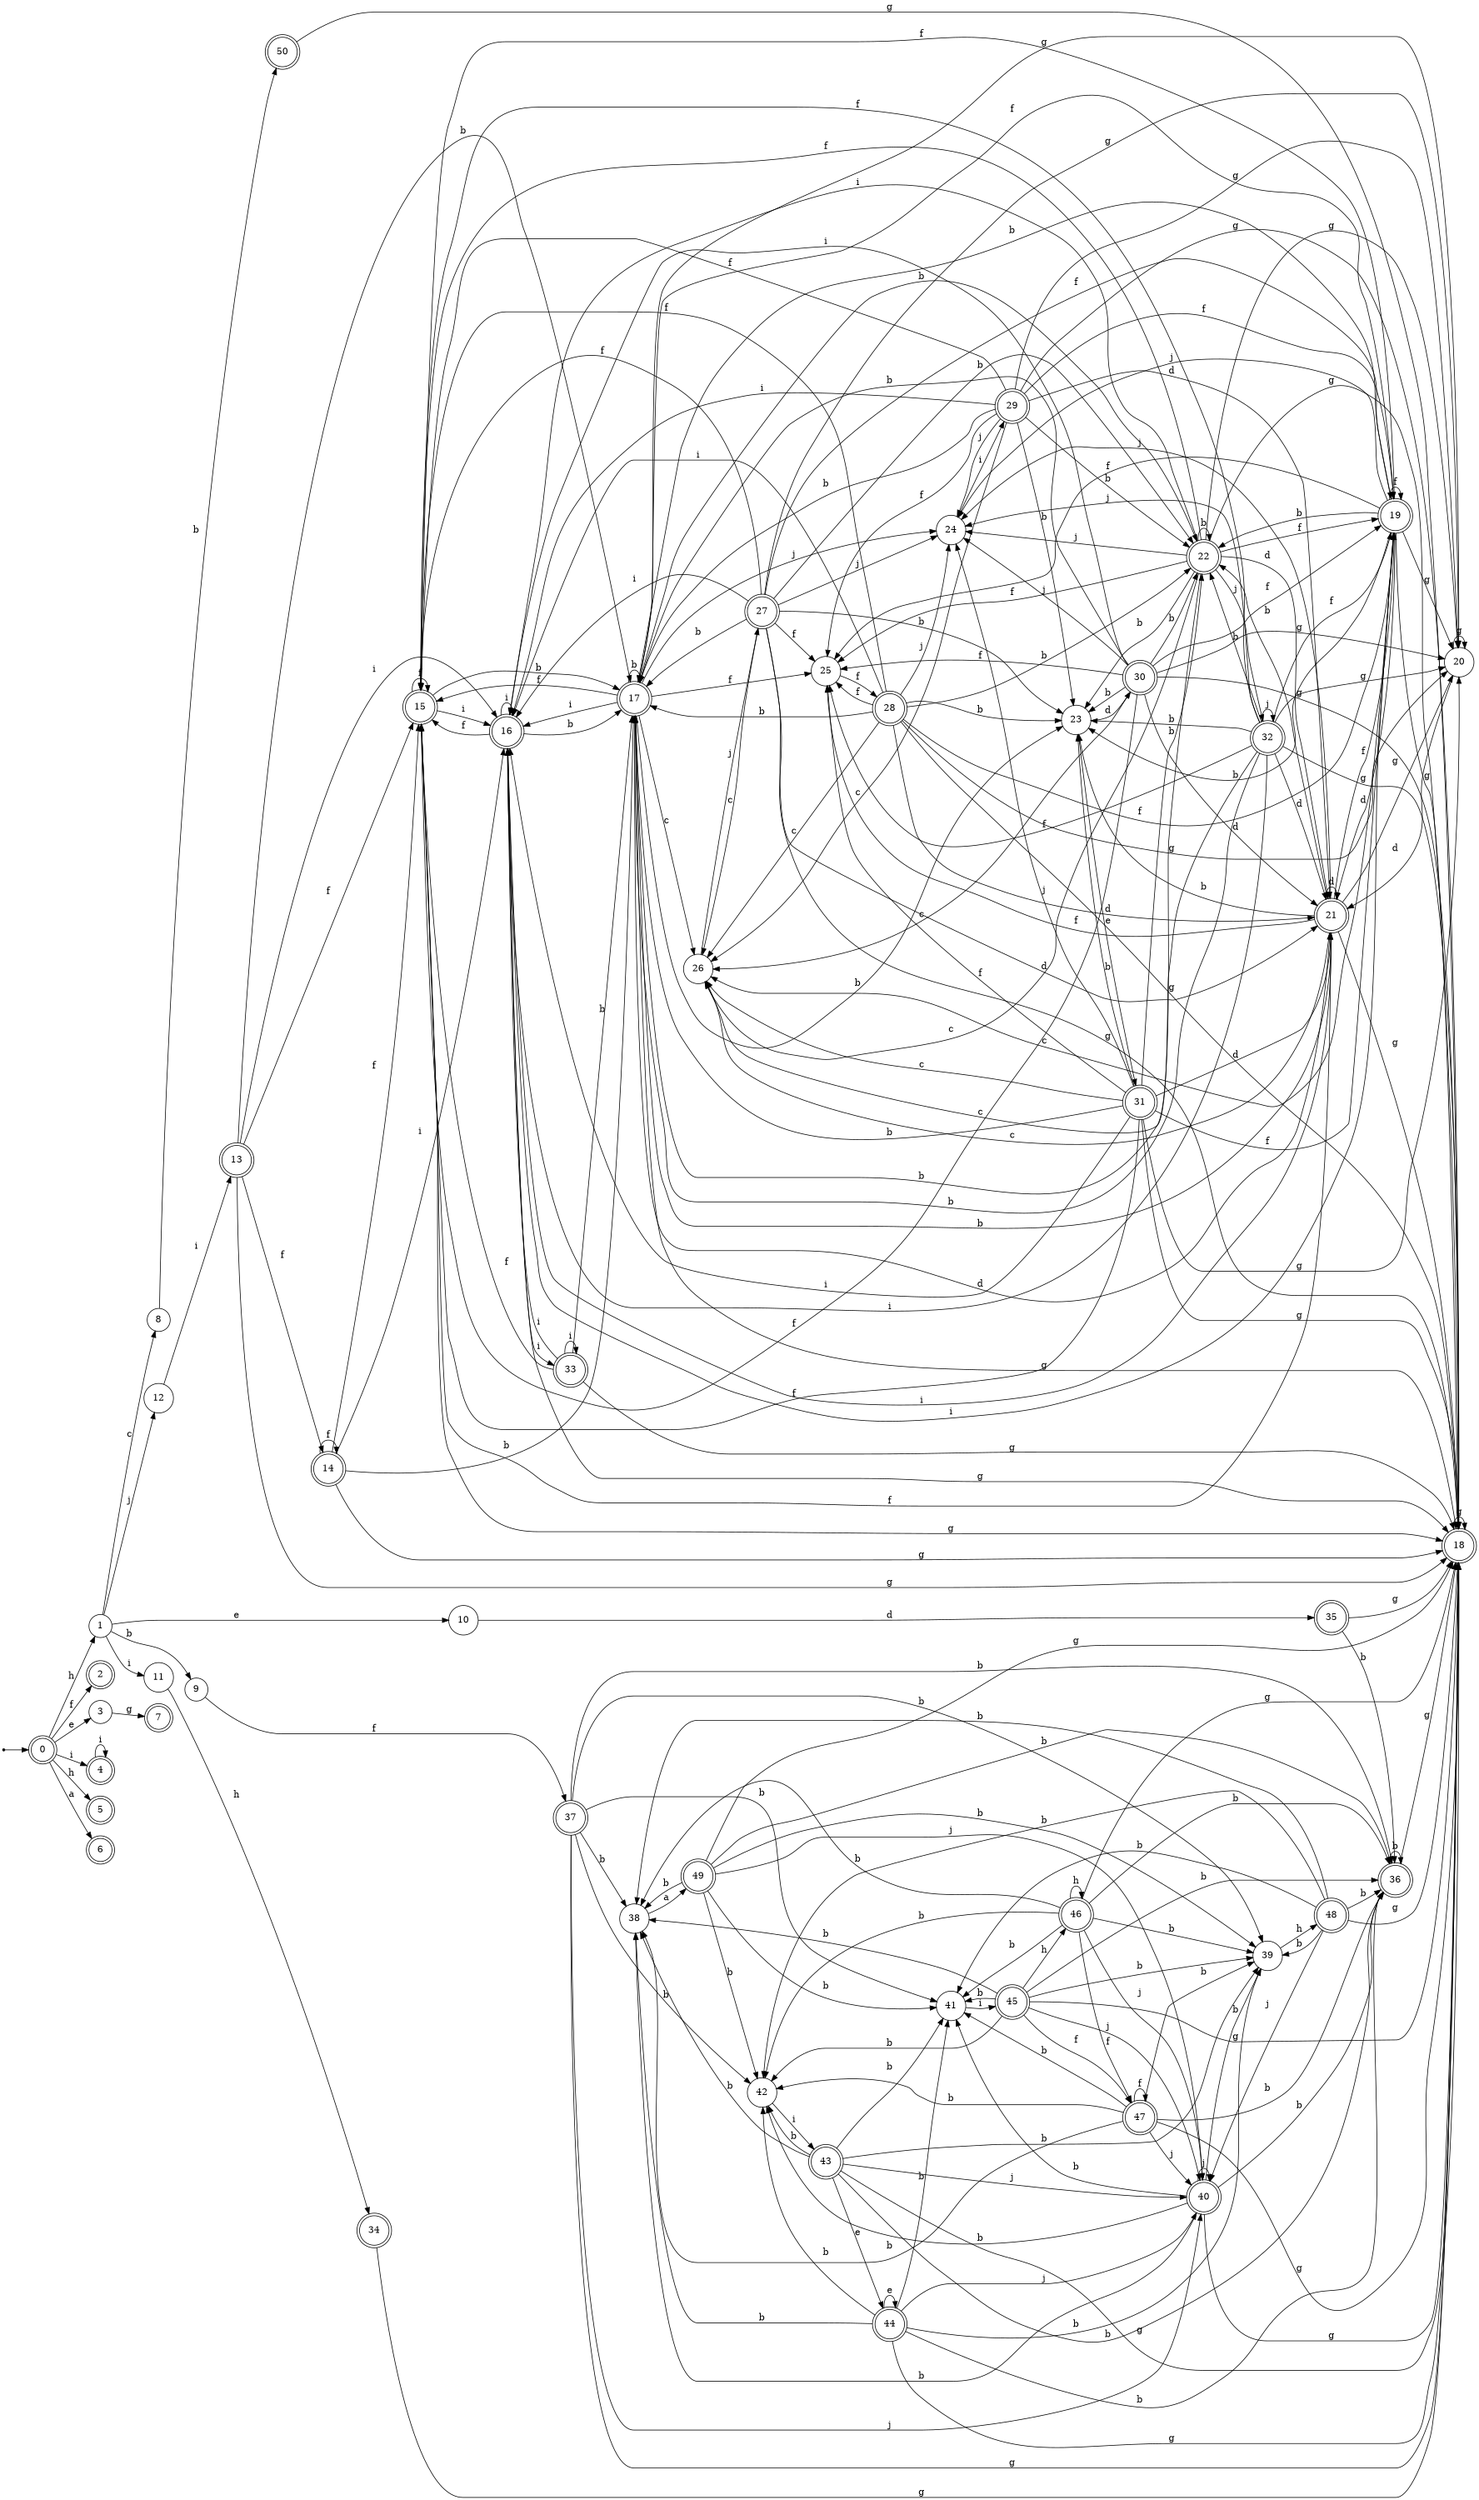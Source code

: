 digraph finite_state_machine {
rankdir=LR;
size="20,20";
node [shape = point]; "dummy0"
node [shape = doublecircle]; "0";"dummy0" -> "0";
node [shape = circle]; "1";
node [shape = doublecircle]; "2";node [shape = circle]; "3";
node [shape = doublecircle]; "4";node [shape = doublecircle]; "5";node [shape = doublecircle]; "6";node [shape = doublecircle]; "7";node [shape = circle]; "8";
node [shape = circle]; "9";
node [shape = circle]; "10";
node [shape = circle]; "11";
node [shape = circle]; "12";
node [shape = doublecircle]; "13";node [shape = doublecircle]; "14";node [shape = doublecircle]; "15";node [shape = doublecircle]; "16";node [shape = doublecircle]; "17";node [shape = doublecircle]; "18";node [shape = doublecircle]; "19";node [shape = circle]; "20";
node [shape = doublecircle]; "21";node [shape = doublecircle]; "22";node [shape = circle]; "23";
node [shape = circle]; "24";
node [shape = circle]; "25";
node [shape = circle]; "26";
node [shape = doublecircle]; "27";node [shape = doublecircle]; "28";node [shape = doublecircle]; "29";node [shape = doublecircle]; "30";node [shape = doublecircle]; "31";node [shape = doublecircle]; "32";node [shape = doublecircle]; "33";node [shape = doublecircle]; "34";node [shape = doublecircle]; "35";node [shape = doublecircle]; "36";node [shape = doublecircle]; "37";node [shape = circle]; "38";
node [shape = circle]; "39";
node [shape = doublecircle]; "40";node [shape = circle]; "41";
node [shape = circle]; "42";
node [shape = doublecircle]; "43";node [shape = doublecircle]; "44";node [shape = doublecircle]; "45";node [shape = doublecircle]; "46";node [shape = doublecircle]; "47";node [shape = doublecircle]; "48";node [shape = doublecircle]; "49";node [shape = doublecircle]; "50";"0" -> "1" [label = "h"];
 "0" -> "5" [label = "h"];
 "0" -> "2" [label = "f"];
 "0" -> "3" [label = "e"];
 "0" -> "4" [label = "i"];
 "0" -> "6" [label = "a"];
 "4" -> "4" [label = "i"];
 "3" -> "7" [label = "g"];
 "1" -> "8" [label = "c"];
 "1" -> "9" [label = "b"];
 "1" -> "10" [label = "e"];
 "1" -> "11" [label = "i"];
 "1" -> "12" [label = "j"];
 "12" -> "13" [label = "i"];
 "13" -> "14" [label = "f"];
 "13" -> "15" [label = "f"];
 "13" -> "16" [label = "i"];
 "13" -> "17" [label = "b"];
 "13" -> "18" [label = "g"];
 "18" -> "18" [label = "g"];
 "17" -> "17" [label = "b"];
 "17" -> "22" [label = "b"];
 "17" -> "23" [label = "b"];
 "17" -> "25" [label = "f"];
 "17" -> "19" [label = "f"];
 "17" -> "15" [label = "f"];
 "17" -> "18" [label = "g"];
 "17" -> "20" [label = "g"];
 "17" -> "21" [label = "d"];
 "17" -> "24" [label = "j"];
 "17" -> "26" [label = "c"];
 "17" -> "16" [label = "i"];
 "26" -> "27" [label = "j"];
 "27" -> "26" [label = "c"];
 "27" -> "25" [label = "f"];
 "27" -> "19" [label = "f"];
 "27" -> "15" [label = "f"];
 "27" -> "18" [label = "g"];
 "27" -> "20" [label = "g"];
 "27" -> "21" [label = "d"];
 "27" -> "17" [label = "b"];
 "27" -> "22" [label = "b"];
 "27" -> "23" [label = "b"];
 "27" -> "24" [label = "j"];
 "27" -> "16" [label = "i"];
 "25" -> "28" [label = "f"];
 "28" -> "25" [label = "f"];
 "28" -> "19" [label = "f"];
 "28" -> "15" [label = "f"];
 "28" -> "18" [label = "g"];
 "28" -> "20" [label = "g"];
 "28" -> "21" [label = "d"];
 "28" -> "17" [label = "b"];
 "28" -> "22" [label = "b"];
 "28" -> "23" [label = "b"];
 "28" -> "24" [label = "j"];
 "28" -> "26" [label = "c"];
 "28" -> "16" [label = "i"];
 "24" -> "29" [label = "i"];
 "29" -> "24" [label = "j"];
 "29" -> "25" [label = "f"];
 "29" -> "19" [label = "f"];
 "29" -> "15" [label = "f"];
 "29" -> "18" [label = "g"];
 "29" -> "20" [label = "g"];
 "29" -> "21" [label = "d"];
 "29" -> "17" [label = "b"];
 "29" -> "22" [label = "b"];
 "29" -> "23" [label = "b"];
 "29" -> "26" [label = "c"];
 "29" -> "16" [label = "i"];
 "23" -> "30" [label = "d"];
 "23" -> "31" [label = "e"];
 "31" -> "17" [label = "b"];
 "31" -> "22" [label = "b"];
 "31" -> "23" [label = "b"];
 "31" -> "25" [label = "f"];
 "31" -> "19" [label = "f"];
 "31" -> "15" [label = "f"];
 "31" -> "18" [label = "g"];
 "31" -> "20" [label = "g"];
 "31" -> "21" [label = "d"];
 "31" -> "24" [label = "j"];
 "31" -> "26" [label = "c"];
 "31" -> "16" [label = "i"];
 "30" -> "17" [label = "b"];
 "30" -> "22" [label = "b"];
 "30" -> "23" [label = "b"];
 "30" -> "25" [label = "f"];
 "30" -> "19" [label = "f"];
 "30" -> "15" [label = "f"];
 "30" -> "18" [label = "g"];
 "30" -> "20" [label = "g"];
 "30" -> "21" [label = "d"];
 "30" -> "24" [label = "j"];
 "30" -> "26" [label = "c"];
 "30" -> "16" [label = "i"];
 "22" -> "17" [label = "b"];
 "22" -> "22" [label = "b"];
 "22" -> "23" [label = "b"];
 "22" -> "32" [label = "j"];
 "22" -> "24" [label = "j"];
 "22" -> "25" [label = "f"];
 "22" -> "19" [label = "f"];
 "22" -> "15" [label = "f"];
 "22" -> "18" [label = "g"];
 "22" -> "20" [label = "g"];
 "22" -> "21" [label = "d"];
 "22" -> "26" [label = "c"];
 "22" -> "16" [label = "i"];
 "32" -> "32" [label = "j"];
 "32" -> "24" [label = "j"];
 "32" -> "17" [label = "b"];
 "32" -> "22" [label = "b"];
 "32" -> "23" [label = "b"];
 "32" -> "25" [label = "f"];
 "32" -> "19" [label = "f"];
 "32" -> "15" [label = "f"];
 "32" -> "18" [label = "g"];
 "32" -> "20" [label = "g"];
 "32" -> "21" [label = "d"];
 "32" -> "26" [label = "c"];
 "32" -> "16" [label = "i"];
 "21" -> "21" [label = "d"];
 "21" -> "18" [label = "g"];
 "21" -> "20" [label = "g"];
 "21" -> "25" [label = "f"];
 "21" -> "19" [label = "f"];
 "21" -> "15" [label = "f"];
 "21" -> "17" [label = "b"];
 "21" -> "22" [label = "b"];
 "21" -> "23" [label = "b"];
 "21" -> "24" [label = "j"];
 "21" -> "26" [label = "c"];
 "21" -> "16" [label = "i"];
 "20" -> "20" [label = "g"];
 "20" -> "21" [label = "d"];
 "19" -> "25" [label = "f"];
 "19" -> "19" [label = "f"];
 "19" -> "15" [label = "f"];
 "19" -> "18" [label = "g"];
 "19" -> "20" [label = "g"];
 "19" -> "21" [label = "d"];
 "19" -> "17" [label = "b"];
 "19" -> "22" [label = "b"];
 "19" -> "23" [label = "b"];
 "19" -> "24" [label = "j"];
 "19" -> "26" [label = "c"];
 "19" -> "16" [label = "i"];
 "16" -> "16" [label = "i"];
 "16" -> "33" [label = "i"];
 "16" -> "15" [label = "f"];
 "16" -> "17" [label = "b"];
 "16" -> "18" [label = "g"];
 "33" -> "16" [label = "i"];
 "33" -> "33" [label = "i"];
 "33" -> "15" [label = "f"];
 "33" -> "17" [label = "b"];
 "33" -> "18" [label = "g"];
 "15" -> "15" [label = "f"];
 "15" -> "16" [label = "i"];
 "15" -> "17" [label = "b"];
 "15" -> "18" [label = "g"];
 "14" -> "14" [label = "f"];
 "14" -> "15" [label = "f"];
 "14" -> "16" [label = "i"];
 "14" -> "17" [label = "b"];
 "14" -> "18" [label = "g"];
 "11" -> "34" [label = "h"];
 "34" -> "18" [label = "g"];
 "10" -> "35" [label = "d"];
 "35" -> "36" [label = "b"];
 "35" -> "18" [label = "g"];
 "36" -> "36" [label = "b"];
 "36" -> "18" [label = "g"];
 "9" -> "37" [label = "f"];
 "37" -> "36" [label = "b"];
 "37" -> "38" [label = "b"];
 "37" -> "39" [label = "b"];
 "37" -> "41" [label = "b"];
 "37" -> "42" [label = "b"];
 "37" -> "40" [label = "j"];
 "37" -> "18" [label = "g"];
 "42" -> "43" [label = "i"];
 "43" -> "36" [label = "b"];
 "43" -> "38" [label = "b"];
 "43" -> "39" [label = "b"];
 "43" -> "41" [label = "b"];
 "43" -> "42" [label = "b"];
 "43" -> "44" [label = "e"];
 "43" -> "40" [label = "j"];
 "43" -> "18" [label = "g"];
 "44" -> "44" [label = "e"];
 "44" -> "36" [label = "b"];
 "44" -> "38" [label = "b"];
 "44" -> "39" [label = "b"];
 "44" -> "41" [label = "b"];
 "44" -> "42" [label = "b"];
 "44" -> "40" [label = "j"];
 "44" -> "18" [label = "g"];
 "41" -> "45" [label = "i"];
 "45" -> "36" [label = "b"];
 "45" -> "38" [label = "b"];
 "45" -> "39" [label = "b"];
 "45" -> "41" [label = "b"];
 "45" -> "42" [label = "b"];
 "45" -> "46" [label = "h"];
 "45" -> "47" [label = "f"];
 "45" -> "40" [label = "j"];
 "45" -> "18" [label = "g"];
 "47" -> "47" [label = "f"];
 "47" -> "36" [label = "b"];
 "47" -> "38" [label = "b"];
 "47" -> "39" [label = "b"];
 "47" -> "41" [label = "b"];
 "47" -> "42" [label = "b"];
 "47" -> "40" [label = "j"];
 "47" -> "18" [label = "g"];
 "46" -> "46" [label = "h"];
 "46" -> "36" [label = "b"];
 "46" -> "38" [label = "b"];
 "46" -> "39" [label = "b"];
 "46" -> "41" [label = "b"];
 "46" -> "42" [label = "b"];
 "46" -> "47" [label = "f"];
 "46" -> "40" [label = "j"];
 "46" -> "18" [label = "g"];
 "40" -> "40" [label = "j"];
 "40" -> "36" [label = "b"];
 "40" -> "38" [label = "b"];
 "40" -> "39" [label = "b"];
 "40" -> "41" [label = "b"];
 "40" -> "42" [label = "b"];
 "40" -> "18" [label = "g"];
 "39" -> "48" [label = "h"];
 "48" -> "36" [label = "b"];
 "48" -> "38" [label = "b"];
 "48" -> "39" [label = "b"];
 "48" -> "41" [label = "b"];
 "48" -> "42" [label = "b"];
 "48" -> "40" [label = "j"];
 "48" -> "18" [label = "g"];
 "38" -> "49" [label = "a"];
 "49" -> "36" [label = "b"];
 "49" -> "38" [label = "b"];
 "49" -> "39" [label = "b"];
 "49" -> "41" [label = "b"];
 "49" -> "42" [label = "b"];
 "49" -> "40" [label = "j"];
 "49" -> "18" [label = "g"];
 "8" -> "50" [label = "b"];
 "50" -> "18" [label = "g"];
 }
